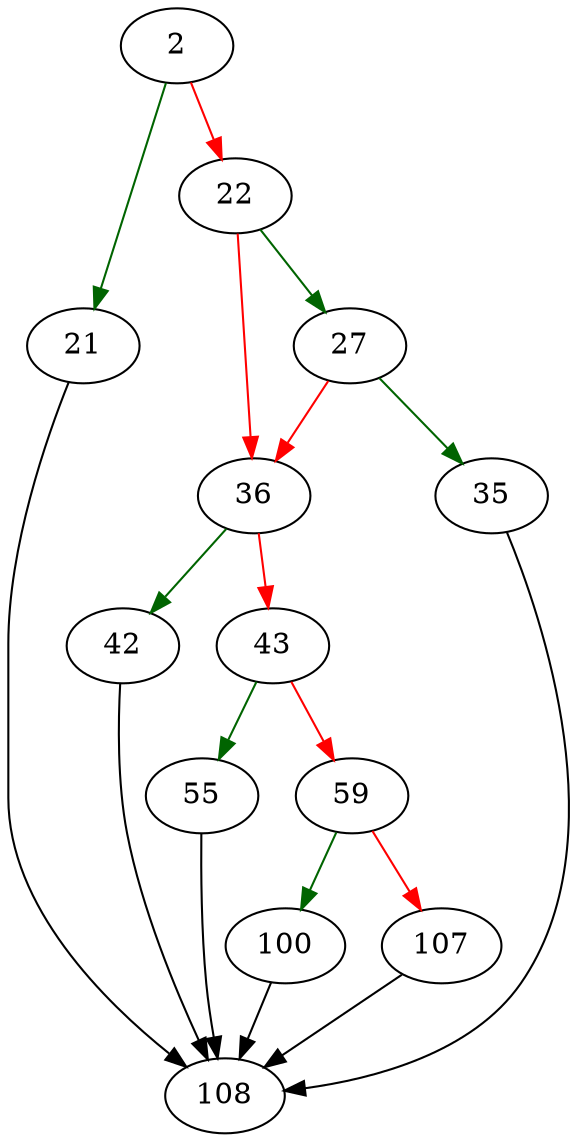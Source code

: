 strict digraph "sqlite3VtabEponymousTableInit" {
	// Node definitions.
	2 [entry=true];
	21;
	22;
	108;
	27;
	36;
	35;
	42;
	43;
	55;
	59;
	100;
	107;

	// Edge definitions.
	2 -> 21 [
		color=darkgreen
		cond=true
	];
	2 -> 22 [
		color=red
		cond=false
	];
	21 -> 108;
	22 -> 27 [
		color=darkgreen
		cond=true
	];
	22 -> 36 [
		color=red
		cond=false
	];
	27 -> 36 [
		color=red
		cond=false
	];
	27 -> 35 [
		color=darkgreen
		cond=true
	];
	36 -> 42 [
		color=darkgreen
		cond=true
	];
	36 -> 43 [
		color=red
		cond=false
	];
	35 -> 108;
	42 -> 108;
	43 -> 55 [
		color=darkgreen
		cond=true
	];
	43 -> 59 [
		color=red
		cond=false
	];
	55 -> 108;
	59 -> 100 [
		color=darkgreen
		cond=true
	];
	59 -> 107 [
		color=red
		cond=false
	];
	100 -> 108;
	107 -> 108;
}